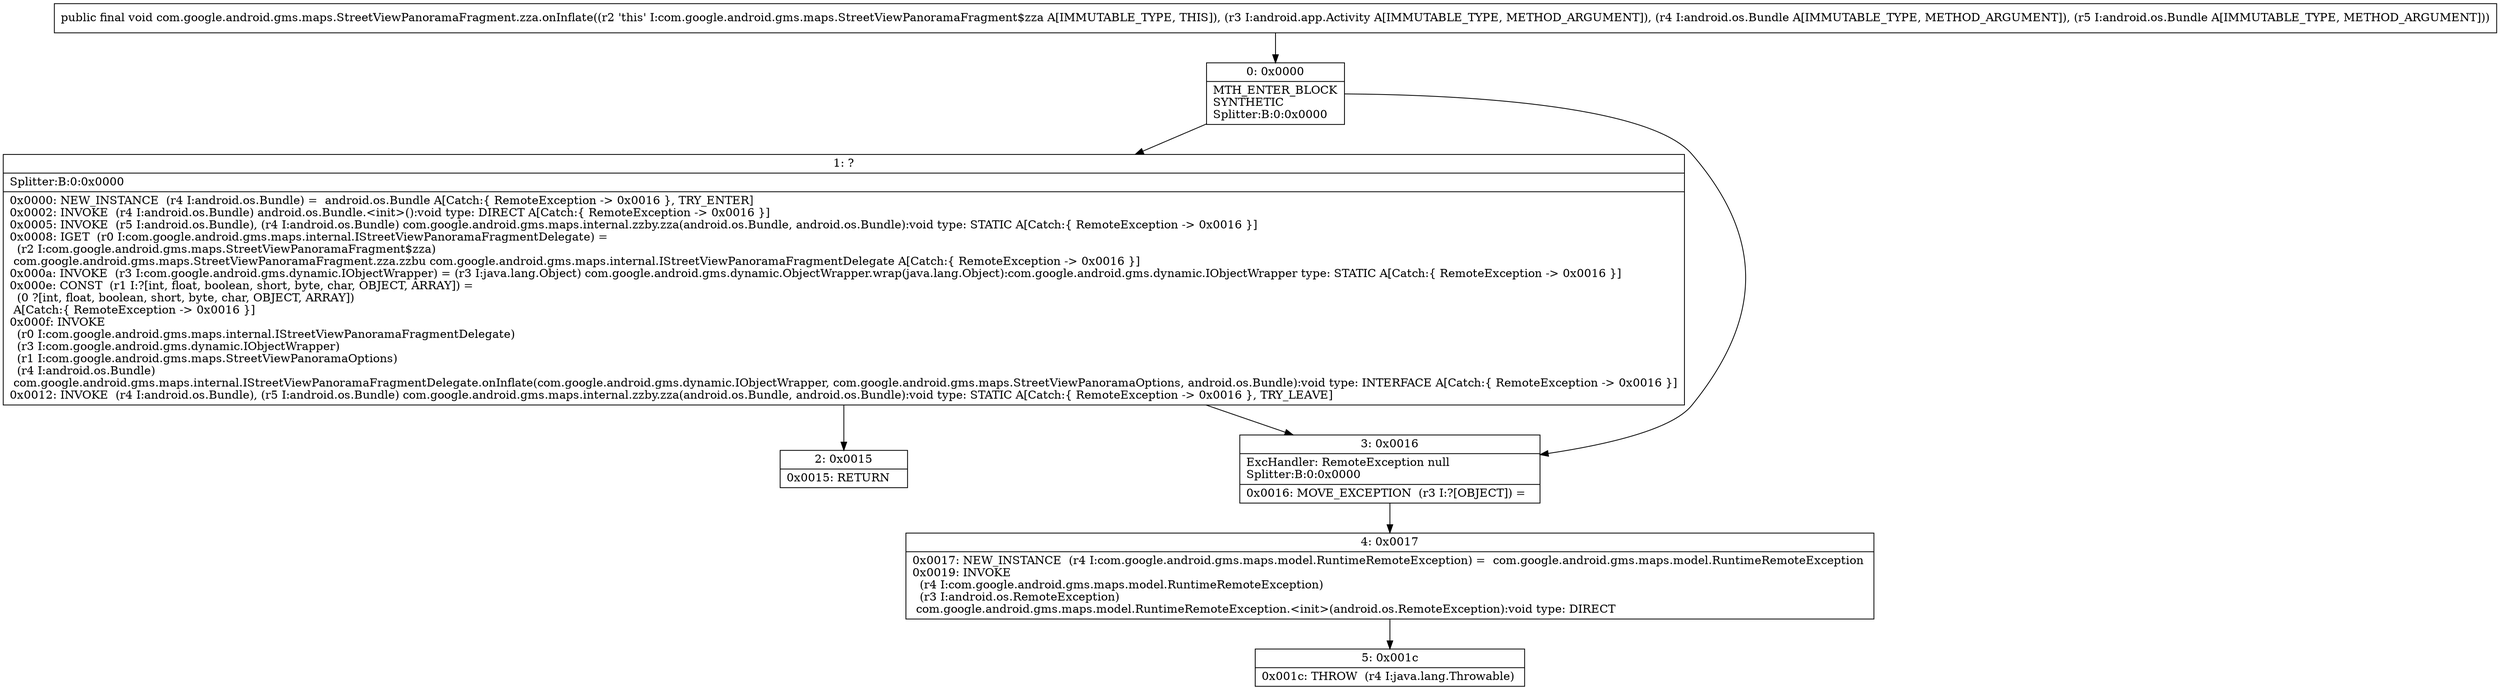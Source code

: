 digraph "CFG forcom.google.android.gms.maps.StreetViewPanoramaFragment.zza.onInflate(Landroid\/app\/Activity;Landroid\/os\/Bundle;Landroid\/os\/Bundle;)V" {
Node_0 [shape=record,label="{0\:\ 0x0000|MTH_ENTER_BLOCK\lSYNTHETIC\lSplitter:B:0:0x0000\l}"];
Node_1 [shape=record,label="{1\:\ ?|Splitter:B:0:0x0000\l|0x0000: NEW_INSTANCE  (r4 I:android.os.Bundle) =  android.os.Bundle A[Catch:\{ RemoteException \-\> 0x0016 \}, TRY_ENTER]\l0x0002: INVOKE  (r4 I:android.os.Bundle) android.os.Bundle.\<init\>():void type: DIRECT A[Catch:\{ RemoteException \-\> 0x0016 \}]\l0x0005: INVOKE  (r5 I:android.os.Bundle), (r4 I:android.os.Bundle) com.google.android.gms.maps.internal.zzby.zza(android.os.Bundle, android.os.Bundle):void type: STATIC A[Catch:\{ RemoteException \-\> 0x0016 \}]\l0x0008: IGET  (r0 I:com.google.android.gms.maps.internal.IStreetViewPanoramaFragmentDelegate) = \l  (r2 I:com.google.android.gms.maps.StreetViewPanoramaFragment$zza)\l com.google.android.gms.maps.StreetViewPanoramaFragment.zza.zzbu com.google.android.gms.maps.internal.IStreetViewPanoramaFragmentDelegate A[Catch:\{ RemoteException \-\> 0x0016 \}]\l0x000a: INVOKE  (r3 I:com.google.android.gms.dynamic.IObjectWrapper) = (r3 I:java.lang.Object) com.google.android.gms.dynamic.ObjectWrapper.wrap(java.lang.Object):com.google.android.gms.dynamic.IObjectWrapper type: STATIC A[Catch:\{ RemoteException \-\> 0x0016 \}]\l0x000e: CONST  (r1 I:?[int, float, boolean, short, byte, char, OBJECT, ARRAY]) = \l  (0 ?[int, float, boolean, short, byte, char, OBJECT, ARRAY])\l A[Catch:\{ RemoteException \-\> 0x0016 \}]\l0x000f: INVOKE  \l  (r0 I:com.google.android.gms.maps.internal.IStreetViewPanoramaFragmentDelegate)\l  (r3 I:com.google.android.gms.dynamic.IObjectWrapper)\l  (r1 I:com.google.android.gms.maps.StreetViewPanoramaOptions)\l  (r4 I:android.os.Bundle)\l com.google.android.gms.maps.internal.IStreetViewPanoramaFragmentDelegate.onInflate(com.google.android.gms.dynamic.IObjectWrapper, com.google.android.gms.maps.StreetViewPanoramaOptions, android.os.Bundle):void type: INTERFACE A[Catch:\{ RemoteException \-\> 0x0016 \}]\l0x0012: INVOKE  (r4 I:android.os.Bundle), (r5 I:android.os.Bundle) com.google.android.gms.maps.internal.zzby.zza(android.os.Bundle, android.os.Bundle):void type: STATIC A[Catch:\{ RemoteException \-\> 0x0016 \}, TRY_LEAVE]\l}"];
Node_2 [shape=record,label="{2\:\ 0x0015|0x0015: RETURN   \l}"];
Node_3 [shape=record,label="{3\:\ 0x0016|ExcHandler: RemoteException null\lSplitter:B:0:0x0000\l|0x0016: MOVE_EXCEPTION  (r3 I:?[OBJECT]) =  \l}"];
Node_4 [shape=record,label="{4\:\ 0x0017|0x0017: NEW_INSTANCE  (r4 I:com.google.android.gms.maps.model.RuntimeRemoteException) =  com.google.android.gms.maps.model.RuntimeRemoteException \l0x0019: INVOKE  \l  (r4 I:com.google.android.gms.maps.model.RuntimeRemoteException)\l  (r3 I:android.os.RemoteException)\l com.google.android.gms.maps.model.RuntimeRemoteException.\<init\>(android.os.RemoteException):void type: DIRECT \l}"];
Node_5 [shape=record,label="{5\:\ 0x001c|0x001c: THROW  (r4 I:java.lang.Throwable) \l}"];
MethodNode[shape=record,label="{public final void com.google.android.gms.maps.StreetViewPanoramaFragment.zza.onInflate((r2 'this' I:com.google.android.gms.maps.StreetViewPanoramaFragment$zza A[IMMUTABLE_TYPE, THIS]), (r3 I:android.app.Activity A[IMMUTABLE_TYPE, METHOD_ARGUMENT]), (r4 I:android.os.Bundle A[IMMUTABLE_TYPE, METHOD_ARGUMENT]), (r5 I:android.os.Bundle A[IMMUTABLE_TYPE, METHOD_ARGUMENT])) }"];
MethodNode -> Node_0;
Node_0 -> Node_1;
Node_0 -> Node_3;
Node_1 -> Node_2;
Node_1 -> Node_3;
Node_3 -> Node_4;
Node_4 -> Node_5;
}

